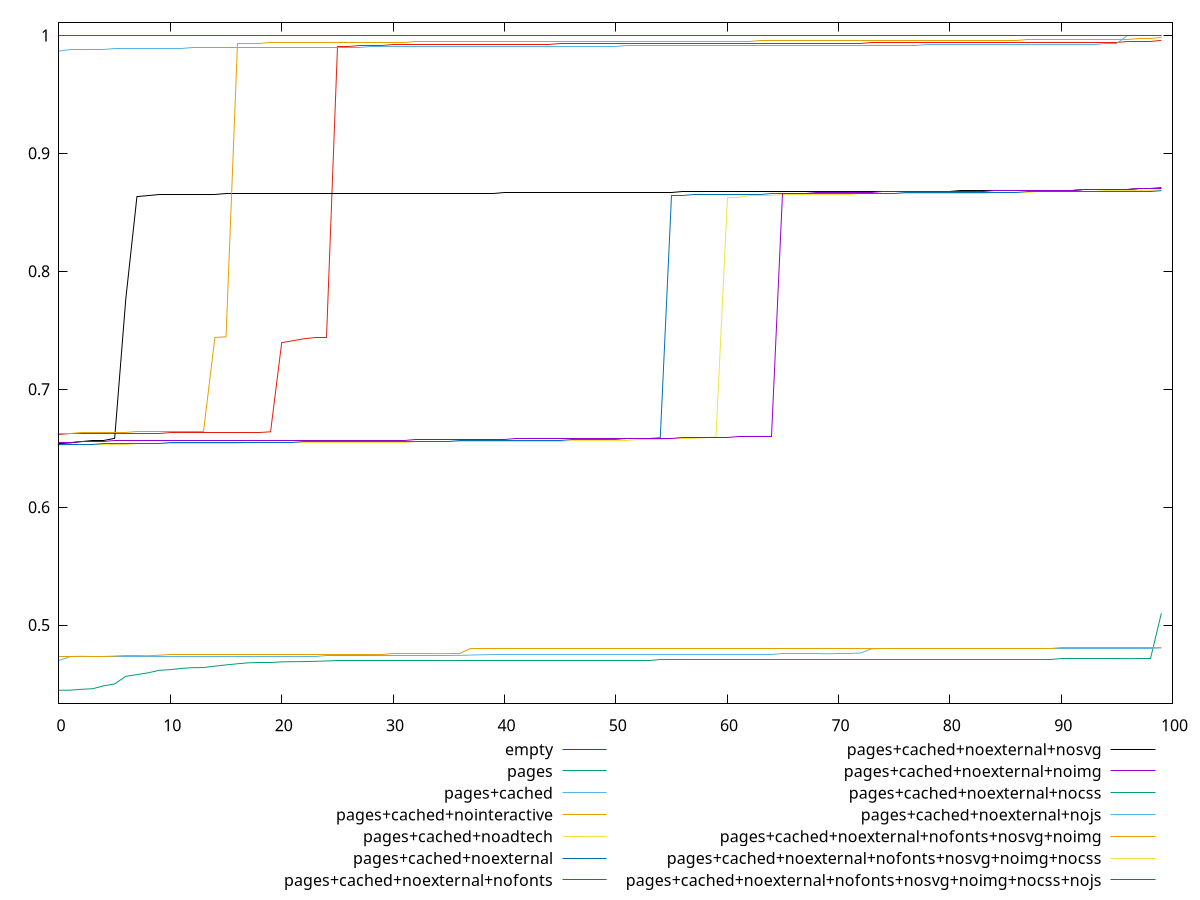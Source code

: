 reset
set terminal svg size 640, 620 enhanced background rgb 'white'
set output "reprap/render-blocking-resources/comparison/sorted/all_score.svg"

$empty <<EOF
0 1
1 1
2 1
3 1
4 1
5 1
6 1
7 1
8 1
9 1
10 1
11 1
12 1
13 1
14 1
15 1
16 1
17 1
18 1
19 1
20 1
21 1
22 1
23 1
24 1
25 1
26 1
27 1
28 1
29 1
30 1
31 1
32 1
33 1
34 1
35 1
36 1
37 1
38 1
39 1
40 1
41 1
42 1
43 1
44 1
45 1
46 1
47 1
48 1
49 1
50 1
51 1
52 1
53 1
54 1
55 1
56 1
57 1
58 1
59 1
60 1
61 1
62 1
63 1
64 1
65 1
66 1
67 1
68 1
69 1
70 1
71 1
72 1
73 1
74 1
75 1
76 1
77 1
78 1
79 1
80 1
81 1
82 1
83 1
84 1
85 1
86 1
87 1
88 1
89 1
90 1
91 1
92 1
93 1
94 1
95 1
96 1
97 1
98 1
99 1
EOF

$pages <<EOF
0 0.4447058823529412
1 0.44482352941176473
2 0.4455294117647059
3 0.446
4 0.4484705882352941
5 0.4501176470588235
6 0.45658823529411763
7 0.458
8 0.45952941176470585
9 0.4616470588235294
10 0.4622352941176471
11 0.4632941176470588
12 0.46388235294117647
13 0.46399999999999997
14 0.4651764705882353
15 0.4662352941176471
16 0.4671764705882353
17 0.46799999999999997
18 0.46858823529411764
19 0.46858823529411764
20 0.4688235294117647
21 0.46894117647058825
22 0.46905882352941175
23 0.4692941176470588
24 0.46952941176470586
25 0.4696470588235294
26 0.4696470588235294
27 0.4696470588235294
28 0.4696470588235294
29 0.4696470588235294
30 0.4697647058823529
31 0.4697647058823529
32 0.4697647058823529
33 0.4697647058823529
34 0.4697647058823529
35 0.4698823529411765
36 0.47
37 0.47
38 0.47
39 0.47011764705882353
40 0.47011764705882353
41 0.4702352941176471
42 0.4702352941176471
43 0.4702352941176471
44 0.4702352941176471
45 0.4702352941176471
46 0.4702352941176471
47 0.4702352941176471
48 0.4703529411764706
49 0.4703529411764706
50 0.4703529411764706
51 0.4703529411764706
52 0.4703529411764706
53 0.4703529411764706
54 0.47047058823529414
55 0.47047058823529414
56 0.47047058823529414
57 0.47047058823529414
58 0.47047058823529414
59 0.47058823529411764
60 0.47058823529411764
61 0.47058823529411764
62 0.47058823529411764
63 0.4707058823529412
64 0.4707058823529412
65 0.4707058823529412
66 0.4707058823529412
67 0.4707058823529412
68 0.4708235294117647
69 0.4708235294117647
70 0.4708235294117647
71 0.4708235294117647
72 0.47094117647058825
73 0.47094117647058825
74 0.47094117647058825
75 0.47094117647058825
76 0.47094117647058825
77 0.47094117647058825
78 0.47094117647058825
79 0.47094117647058825
80 0.47105882352941175
81 0.47105882352941175
82 0.47105882352941175
83 0.47105882352941175
84 0.47105882352941175
85 0.47105882352941175
86 0.47105882352941175
87 0.47105882352941175
88 0.4711764705882353
89 0.4711764705882353
90 0.4712941176470588
91 0.4712941176470588
92 0.4712941176470588
93 0.47141176470588236
94 0.47141176470588236
95 0.47141176470588236
96 0.47152941176470586
97 0.4716470588235294
98 0.4716470588235294
99 0.51
EOF

$pagesCached <<EOF
0 0.47
1 0.47341176470588237
2 0.47341176470588237
3 0.47341176470588237
4 0.47341176470588237
5 0.47352941176470587
6 0.47352941176470587
7 0.47352941176470587
8 0.47352941176470587
9 0.47352941176470587
10 0.4736470588235294
11 0.4736470588235294
12 0.4736470588235294
13 0.4736470588235294
14 0.4736470588235294
15 0.4736470588235294
16 0.4737647058823529
17 0.4737647058823529
18 0.4737647058823529
19 0.4737647058823529
20 0.4737647058823529
21 0.4737647058823529
22 0.4737647058823529
23 0.4737647058823529
24 0.4738823529411765
25 0.4738823529411765
26 0.4738823529411765
27 0.474
28 0.474
29 0.474
30 0.474
31 0.474
32 0.474
33 0.474
34 0.47411764705882353
35 0.47411764705882353
36 0.4743529411764706
37 0.47458823529411764
38 0.4748235294117647
39 0.47494117647058826
40 0.47494117647058826
41 0.47494117647058826
42 0.47494117647058826
43 0.47505882352941176
44 0.47505882352941176
45 0.47505882352941176
46 0.47505882352941176
47 0.47505882352941176
48 0.47505882352941176
49 0.47505882352941176
50 0.47505882352941176
51 0.4751764705882353
52 0.4751764705882353
53 0.4751764705882353
54 0.4751764705882353
55 0.4751764705882353
56 0.4751764705882353
57 0.4752941176470588
58 0.4752941176470588
59 0.4752941176470588
60 0.47541176470588237
61 0.47541176470588237
62 0.47541176470588237
63 0.47541176470588237
64 0.47541176470588237
65 0.47552941176470587
66 0.47552941176470587
67 0.47552941176470587
68 0.47552941176470587
69 0.4756470588235294
70 0.476
71 0.476
72 0.4763529411764706
73 0.4798823529411765
74 0.48
75 0.48
76 0.48011764705882354
77 0.48011764705882354
78 0.48011764705882354
79 0.48011764705882354
80 0.48011764705882354
81 0.48011764705882354
82 0.48011764705882354
83 0.48023529411764704
84 0.48023529411764704
85 0.48023529411764704
86 0.48023529411764704
87 0.48023529411764704
88 0.4803529411764706
89 0.4803529411764706
90 0.4803529411764706
91 0.4803529411764706
92 0.4803529411764706
93 0.4804705882352941
94 0.4804705882352941
95 0.4804705882352941
96 0.4804705882352941
97 0.4804705882352941
98 0.4804705882352941
99 0.4807058823529412
EOF

$pagesCachedNointeractive <<EOF
0 0.47341176470588237
1 0.47341176470588237
2 0.47352941176470587
3 0.4736470588235294
4 0.4736470588235294
5 0.4737647058823529
6 0.4738823529411765
7 0.4738823529411765
8 0.474
9 0.4744705882352941
10 0.4748235294117647
11 0.4748235294117647
12 0.47494117647058826
13 0.47494117647058826
14 0.47494117647058826
15 0.47494117647058826
16 0.47505882352941176
17 0.47505882352941176
18 0.47505882352941176
19 0.47505882352941176
20 0.4751764705882353
21 0.4751764705882353
22 0.4752941176470588
23 0.4752941176470588
24 0.4752941176470588
25 0.4752941176470588
26 0.47541176470588237
27 0.47541176470588237
28 0.47541176470588237
29 0.47541176470588237
30 0.47552941176470587
31 0.47552941176470587
32 0.47552941176470587
33 0.47552941176470587
34 0.4757647058823529
35 0.47611764705882353
36 0.47611764705882353
37 0.48023529411764704
38 0.48023529411764704
39 0.48023529411764704
40 0.48023529411764704
41 0.48023529411764704
42 0.48023529411764704
43 0.48023529411764704
44 0.48023529411764704
45 0.48023529411764704
46 0.48023529411764704
47 0.48023529411764704
48 0.4803529411764706
49 0.4803529411764706
50 0.4803529411764706
51 0.4803529411764706
52 0.4803529411764706
53 0.4803529411764706
54 0.4803529411764706
55 0.4803529411764706
56 0.4803529411764706
57 0.4803529411764706
58 0.4803529411764706
59 0.4803529411764706
60 0.4803529411764706
61 0.4803529411764706
62 0.4803529411764706
63 0.4803529411764706
64 0.4803529411764706
65 0.4803529411764706
66 0.4804705882352941
67 0.4804705882352941
68 0.4804705882352941
69 0.4804705882352941
70 0.4804705882352941
71 0.4804705882352941
72 0.4804705882352941
73 0.4804705882352941
74 0.4804705882352941
75 0.4804705882352941
76 0.4804705882352941
77 0.4804705882352941
78 0.4804705882352941
79 0.4804705882352941
80 0.4804705882352941
81 0.4804705882352941
82 0.4804705882352941
83 0.4804705882352941
84 0.4804705882352941
85 0.4804705882352941
86 0.4804705882352941
87 0.4804705882352941
88 0.4804705882352941
89 0.4804705882352941
90 0.48058823529411765
91 0.48058823529411765
92 0.48058823529411765
93 0.48058823529411765
94 0.48058823529411765
95 0.48058823529411765
96 0.48058823529411765
97 0.48058823529411765
98 0.48058823529411765
99 0.4808235294117647
EOF

$pagesCachedNoadtech <<EOF
0 0.6522222222222223
1 0.6527777777777778
2 0.6527777777777778
3 0.6533333333333333
4 0.6533333333333333
5 0.6533333333333333
6 0.6533333333333333
7 0.6538888888888889
8 0.6538888888888889
9 0.6538888888888889
10 0.6538888888888889
11 0.6538888888888889
12 0.6538888888888889
13 0.6538888888888889
14 0.6538888888888889
15 0.6538888888888889
16 0.6538888888888889
17 0.6544444444444444
18 0.6544444444444444
19 0.6544444444444444
20 0.6544444444444444
21 0.6544444444444444
22 0.6544444444444444
23 0.6544444444444444
24 0.655
25 0.655
26 0.655
27 0.655
28 0.655
29 0.655
30 0.655
31 0.655
32 0.6555555555555556
33 0.6555555555555556
34 0.6555555555555556
35 0.6555555555555556
36 0.6555555555555556
37 0.6555555555555556
38 0.6555555555555556
39 0.6555555555555556
40 0.6555555555555556
41 0.6555555555555556
42 0.6555555555555556
43 0.6555555555555556
44 0.6555555555555556
45 0.6555555555555556
46 0.6561111111111111
47 0.6561111111111111
48 0.6561111111111111
49 0.6561111111111111
50 0.6566666666666666
51 0.6566666666666666
52 0.6572222222222223
53 0.6572222222222223
54 0.6572222222222223
55 0.6577777777777778
56 0.6577777777777778
57 0.6583333333333333
58 0.6588888888888889
59 0.6594444444444445
60 0.8625
61 0.8625
62 0.8641666666666666
63 0.8641666666666666
64 0.8641666666666666
65 0.865
66 0.865
67 0.865
68 0.865
69 0.865
70 0.865
71 0.865
72 0.8658333333333333
73 0.8658333333333333
74 0.8658333333333333
75 0.8658333333333333
76 0.8658333333333333
77 0.8658333333333333
78 0.8658333333333333
79 0.8658333333333333
80 0.8658333333333333
81 0.8658333333333333
82 0.8658333333333333
83 0.8658333333333333
84 0.8666666666666667
85 0.8666666666666667
86 0.8666666666666667
87 0.8666666666666667
88 0.8674999999999999
89 0.8674999999999999
90 0.8674999999999999
91 0.8674999999999999
92 0.8674999999999999
93 0.8674999999999999
94 0.8683333333333333
95 0.8683333333333333
96 0.8683333333333333
97 0.8683333333333333
98 0.8683333333333333
99 0.8691666666666666
EOF

$pagesCachedNoexternal <<EOF
0 0.6527777777777778
1 0.6527777777777778
2 0.6533333333333333
3 0.6533333333333333
4 0.6538888888888889
5 0.6538888888888889
6 0.6538888888888889
7 0.6538888888888889
8 0.6538888888888889
9 0.6538888888888889
10 0.6544444444444444
11 0.6544444444444444
12 0.6544444444444444
13 0.6544444444444444
14 0.655
15 0.655
16 0.655
17 0.655
18 0.655
19 0.655
20 0.655
21 0.655
22 0.6555555555555556
23 0.6555555555555556
24 0.6555555555555556
25 0.6555555555555556
26 0.6555555555555556
27 0.6555555555555556
28 0.6555555555555556
29 0.6555555555555556
30 0.6555555555555556
31 0.6555555555555556
32 0.6555555555555556
33 0.6555555555555556
34 0.6555555555555556
35 0.6555555555555556
36 0.6561111111111111
37 0.6561111111111111
38 0.6561111111111111
39 0.6561111111111111
40 0.6561111111111111
41 0.6561111111111111
42 0.6561111111111111
43 0.6566666666666666
44 0.6566666666666666
45 0.6566666666666666
46 0.6572222222222223
47 0.6572222222222223
48 0.6572222222222223
49 0.6572222222222223
50 0.6572222222222223
51 0.6577777777777778
52 0.6577777777777778
53 0.6577777777777778
54 0.6588888888888889
55 0.8641666666666666
56 0.8641666666666666
57 0.865
58 0.865
59 0.865
60 0.865
61 0.865
62 0.865
63 0.865
64 0.8658333333333333
65 0.8658333333333333
66 0.8658333333333333
67 0.8658333333333333
68 0.8658333333333333
69 0.8658333333333333
70 0.8658333333333333
71 0.8658333333333333
72 0.8658333333333333
73 0.8658333333333333
74 0.8658333333333333
75 0.8658333333333333
76 0.8666666666666667
77 0.8666666666666667
78 0.8666666666666667
79 0.8666666666666667
80 0.8666666666666667
81 0.8666666666666667
82 0.8666666666666667
83 0.8666666666666667
84 0.8666666666666667
85 0.8666666666666667
86 0.8666666666666667
87 0.8674999999999999
88 0.8674999999999999
89 0.8674999999999999
90 0.8674999999999999
91 0.8674999999999999
92 0.8674999999999999
93 0.8674999999999999
94 0.8674999999999999
95 0.8674999999999999
96 0.8674999999999999
97 0.8674999999999999
98 0.8674999999999999
99 0.8683333333333333
EOF

$pagesCachedNoexternalNofonts <<EOF
0 0.6616666666666666
1 0.6622222222222223
2 0.6622222222222223
3 0.6622222222222223
4 0.6622222222222223
5 0.6622222222222223
6 0.6627777777777778
7 0.6627777777777778
8 0.6627777777777778
9 0.6627777777777778
10 0.6633333333333333
11 0.6633333333333333
12 0.6633333333333333
13 0.6633333333333333
14 0.6633333333333333
15 0.6633333333333333
16 0.6633333333333333
17 0.6633333333333333
18 0.6633333333333333
19 0.6638888888888889
20 0.7394444444444445
21 0.7411111111111112
22 0.7427777777777778
23 0.7438888888888889
24 0.7438888888888889
25 0.9908333333333333
26 0.9908333333333333
27 0.9916666666666667
28 0.9916666666666667
29 0.9916666666666667
30 0.9925
31 0.9925
32 0.9925
33 0.9925
34 0.9925
35 0.9925
36 0.9925
37 0.9925
38 0.9925
39 0.9925
40 0.9925
41 0.9925
42 0.9925
43 0.9925
44 0.9925
45 0.9933333333333333
46 0.9933333333333333
47 0.9933333333333333
48 0.9933333333333333
49 0.9933333333333333
50 0.9933333333333333
51 0.9933333333333333
52 0.9933333333333333
53 0.9933333333333333
54 0.9933333333333333
55 0.9933333333333333
56 0.9933333333333333
57 0.9933333333333333
58 0.9933333333333333
59 0.9933333333333333
60 0.9933333333333333
61 0.9933333333333333
62 0.9933333333333333
63 0.9933333333333333
64 0.9933333333333333
65 0.9933333333333333
66 0.9933333333333333
67 0.9933333333333333
68 0.9933333333333333
69 0.9933333333333333
70 0.9933333333333333
71 0.9933333333333333
72 0.9933333333333333
73 0.9941666666666666
74 0.9941666666666666
75 0.9941666666666666
76 0.9941666666666666
77 0.9941666666666666
78 0.9941666666666666
79 0.9941666666666666
80 0.9941666666666666
81 0.9941666666666666
82 0.9941666666666666
83 0.9941666666666666
84 0.9941666666666666
85 0.9941666666666666
86 0.9941666666666666
87 0.9941666666666666
88 0.9941666666666666
89 0.9941666666666666
90 0.9941666666666666
91 0.9941666666666666
92 0.9941666666666666
93 0.9941666666666666
94 0.9941666666666666
95 0.9941666666666666
96 0.995
97 0.995
98 0.995
99 0.9958333333333333
EOF

$pagesCachedNoexternalNosvg <<EOF
0 0.6538888888888889
1 0.6544444444444444
2 0.6555555555555556
3 0.6561111111111111
4 0.6561111111111111
5 0.6583333333333333
6 0.7766666666666666
7 0.8633333333333333
8 0.8641666666666666
9 0.865
10 0.865
11 0.865
12 0.865
13 0.865
14 0.865
15 0.8658333333333333
16 0.8658333333333333
17 0.8658333333333333
18 0.8658333333333333
19 0.8658333333333333
20 0.8658333333333333
21 0.8658333333333333
22 0.8658333333333333
23 0.8658333333333333
24 0.8658333333333333
25 0.8658333333333333
26 0.8658333333333333
27 0.8658333333333333
28 0.8658333333333333
29 0.8658333333333333
30 0.8658333333333333
31 0.8658333333333333
32 0.8658333333333333
33 0.8658333333333333
34 0.8658333333333333
35 0.8658333333333333
36 0.8658333333333333
37 0.8658333333333333
38 0.8658333333333333
39 0.8658333333333333
40 0.8666666666666667
41 0.8666666666666667
42 0.8666666666666667
43 0.8666666666666667
44 0.8666666666666667
45 0.8666666666666667
46 0.8666666666666667
47 0.8666666666666667
48 0.8666666666666667
49 0.8666666666666667
50 0.8666666666666667
51 0.8666666666666667
52 0.8666666666666667
53 0.8666666666666667
54 0.8666666666666667
55 0.8666666666666667
56 0.8674999999999999
57 0.8674999999999999
58 0.8674999999999999
59 0.8674999999999999
60 0.8674999999999999
61 0.8674999999999999
62 0.8674999999999999
63 0.8674999999999999
64 0.8674999999999999
65 0.8674999999999999
66 0.8674999999999999
67 0.8674999999999999
68 0.8674999999999999
69 0.8674999999999999
70 0.8674999999999999
71 0.8674999999999999
72 0.8674999999999999
73 0.8674999999999999
74 0.8674999999999999
75 0.8674999999999999
76 0.8674999999999999
77 0.8674999999999999
78 0.8674999999999999
79 0.8674999999999999
80 0.8674999999999999
81 0.8683333333333333
82 0.8683333333333333
83 0.8683333333333333
84 0.8683333333333333
85 0.8683333333333333
86 0.8683333333333333
87 0.8683333333333333
88 0.8683333333333333
89 0.8683333333333333
90 0.8683333333333333
91 0.8683333333333333
92 0.8691666666666666
93 0.8691666666666666
94 0.8691666666666666
95 0.8691666666666666
96 0.8691666666666666
97 0.87
98 0.87
99 0.8708333333333333
EOF

$pagesCachedNoexternalNoimg <<EOF
0 0.655
1 0.655
2 0.6555555555555556
3 0.6555555555555556
4 0.6555555555555556
5 0.6561111111111111
6 0.6561111111111111
7 0.6561111111111111
8 0.6561111111111111
9 0.6561111111111111
10 0.6561111111111111
11 0.6561111111111111
12 0.6561111111111111
13 0.6561111111111111
14 0.6566666666666666
15 0.6566666666666666
16 0.6566666666666666
17 0.6566666666666666
18 0.6566666666666666
19 0.6566666666666666
20 0.6566666666666666
21 0.6566666666666666
22 0.6566666666666666
23 0.6566666666666666
24 0.6566666666666666
25 0.6566666666666666
26 0.6566666666666666
27 0.6566666666666666
28 0.6566666666666666
29 0.6566666666666666
30 0.6566666666666666
31 0.6566666666666666
32 0.6572222222222223
33 0.6572222222222223
34 0.6572222222222223
35 0.6572222222222223
36 0.6572222222222223
37 0.6572222222222223
38 0.6572222222222223
39 0.6572222222222223
40 0.6572222222222223
41 0.6577777777777778
42 0.6577777777777778
43 0.6577777777777778
44 0.6577777777777778
45 0.6577777777777778
46 0.6577777777777778
47 0.6577777777777778
48 0.6577777777777778
49 0.6577777777777778
50 0.6583333333333333
51 0.6583333333333333
52 0.6583333333333333
53 0.6583333333333333
54 0.6583333333333333
55 0.6583333333333333
56 0.6588888888888889
57 0.6588888888888889
58 0.6588888888888889
59 0.6588888888888889
60 0.6588888888888889
61 0.66
62 0.66
63 0.66
64 0.66
65 0.8658333333333333
66 0.8658333333333333
67 0.8658333333333333
68 0.8666666666666667
69 0.8666666666666667
70 0.8666666666666667
71 0.8666666666666667
72 0.8666666666666667
73 0.8666666666666667
74 0.8674999999999999
75 0.8674999999999999
76 0.8674999999999999
77 0.8674999999999999
78 0.8674999999999999
79 0.8674999999999999
80 0.8674999999999999
81 0.8674999999999999
82 0.8674999999999999
83 0.8674999999999999
84 0.8683333333333333
85 0.8683333333333333
86 0.8683333333333333
87 0.8683333333333333
88 0.8683333333333333
89 0.8683333333333333
90 0.8683333333333333
91 0.8683333333333333
92 0.8691666666666666
93 0.8691666666666666
94 0.8691666666666666
95 0.8691666666666666
96 0.8691666666666666
97 0.87
98 0.87
99 0.87
EOF

$pagesCachedNoexternalNocss <<EOF
0 1
1 1
2 1
3 1
4 1
5 1
6 1
7 1
8 1
9 1
10 1
11 1
12 1
13 1
14 1
15 1
16 1
17 1
18 1
19 1
20 1
21 1
22 1
23 1
24 1
25 1
26 1
27 1
28 1
29 1
30 1
31 1
32 1
33 1
34 1
35 1
36 1
37 1
38 1
39 1
40 1
41 1
42 1
43 1
44 1
45 1
46 1
47 1
48 1
49 1
50 1
51 1
52 1
53 1
54 1
55 1
56 1
57 1
58 1
59 1
60 1
61 1
62 1
63 1
64 1
65 1
66 1
67 1
68 1
69 1
70 1
71 1
72 1
73 1
74 1
75 1
76 1
77 1
78 1
79 1
80 1
81 1
82 1
83 1
84 1
85 1
86 1
87 1
88 1
89 1
90 1
91 1
92 1
93 1
94 1
95 1
96 1
97 1
98 1
99 1
EOF

$pagesCachedNoexternalNojs <<EOF
0 0.9866666666666667
1 0.9883333333333333
2 0.9883333333333333
3 0.9883333333333333
4 0.9883333333333333
5 0.9891666666666666
6 0.9891666666666666
7 0.9891666666666666
8 0.9891666666666666
9 0.9891666666666666
10 0.9891666666666666
11 0.9891666666666666
12 0.99
13 0.99
14 0.99
15 0.99
16 0.99
17 0.99
18 0.99
19 0.99
20 0.99
21 0.99
22 0.99
23 0.99
24 0.99
25 0.99
26 0.99
27 0.99
28 0.9908333333333333
29 0.9908333333333333
30 0.9908333333333333
31 0.9908333333333333
32 0.9908333333333333
33 0.9908333333333333
34 0.9908333333333333
35 0.9908333333333333
36 0.9908333333333333
37 0.9908333333333333
38 0.9908333333333333
39 0.9908333333333333
40 0.9908333333333333
41 0.9908333333333333
42 0.9908333333333333
43 0.9908333333333333
44 0.9908333333333333
45 0.9908333333333333
46 0.9908333333333333
47 0.9908333333333333
48 0.9908333333333333
49 0.9908333333333333
50 0.9908333333333333
51 0.9916666666666667
52 0.9916666666666667
53 0.9916666666666667
54 0.9916666666666667
55 0.9916666666666667
56 0.9916666666666667
57 0.9916666666666667
58 0.9916666666666667
59 0.9916666666666667
60 0.9916666666666667
61 0.9916666666666667
62 0.9916666666666667
63 0.9916666666666667
64 0.9916666666666667
65 0.9916666666666667
66 0.9916666666666667
67 0.9916666666666667
68 0.9916666666666667
69 0.9916666666666667
70 0.9916666666666667
71 0.9916666666666667
72 0.9916666666666667
73 0.9916666666666667
74 0.9916666666666667
75 0.9916666666666667
76 0.9916666666666667
77 0.9916666666666667
78 0.9925
79 0.9925
80 0.9925
81 0.9925
82 0.9925
83 0.9925
84 0.9925
85 0.9925
86 0.9925
87 0.9925
88 0.9925
89 0.9925
90 0.9925
91 0.9925
92 0.9925
93 0.9925
94 0.9933333333333333
95 0.9933333333333333
96 1
97 1
98 1
99 1
EOF

$pagesCachedNoexternalNofontsNosvgNoimg <<EOF
0 0.6627777777777778
1 0.6627777777777778
2 0.6633333333333333
3 0.6633333333333333
4 0.6633333333333333
5 0.6633333333333333
6 0.6633333333333333
7 0.6638888888888889
8 0.6638888888888889
9 0.6638888888888889
10 0.6638888888888889
11 0.6638888888888889
12 0.6638888888888889
13 0.6638888888888889
14 0.7438888888888889
15 0.7444444444444445
16 0.9933333333333333
17 0.9933333333333333
18 0.9933333333333333
19 0.9941666666666666
20 0.9941666666666666
21 0.9941666666666666
22 0.9941666666666666
23 0.9941666666666666
24 0.9941666666666666
25 0.9941666666666666
26 0.9941666666666666
27 0.9941666666666666
28 0.9941666666666666
29 0.9941666666666666
30 0.9941666666666666
31 0.9941666666666666
32 0.995
33 0.995
34 0.995
35 0.995
36 0.995
37 0.995
38 0.995
39 0.995
40 0.995
41 0.995
42 0.995
43 0.995
44 0.995
45 0.995
46 0.995
47 0.995
48 0.995
49 0.995
50 0.995
51 0.995
52 0.995
53 0.995
54 0.995
55 0.995
56 0.995
57 0.995
58 0.995
59 0.995
60 0.995
61 0.995
62 0.995
63 0.9958333333333333
64 0.9958333333333333
65 0.9958333333333333
66 0.9958333333333333
67 0.9958333333333333
68 0.9958333333333333
69 0.9958333333333333
70 0.9958333333333333
71 0.9958333333333333
72 0.9958333333333333
73 0.9958333333333333
74 0.9958333333333333
75 0.9958333333333333
76 0.9958333333333333
77 0.9958333333333333
78 0.9958333333333333
79 0.9958333333333333
80 0.9958333333333333
81 0.9958333333333333
82 0.9958333333333333
83 0.9958333333333333
84 0.9958333333333333
85 0.9958333333333333
86 0.9958333333333333
87 0.9966666666666667
88 0.9966666666666667
89 0.9966666666666667
90 0.9966666666666667
91 0.9966666666666667
92 0.9966666666666667
93 0.9966666666666667
94 0.9966666666666667
95 0.9966666666666667
96 0.9966666666666667
97 0.9975
98 0.9975
99 0.9983333333333333
EOF

$pagesCachedNoexternalNofontsNosvgNoimgNocss <<EOF
0 1
1 1
2 1
3 1
4 1
5 1
6 1
7 1
8 1
9 1
10 1
11 1
12 1
13 1
14 1
15 1
16 1
17 1
18 1
19 1
20 1
21 1
22 1
23 1
24 1
25 1
26 1
27 1
28 1
29 1
30 1
31 1
32 1
33 1
34 1
35 1
36 1
37 1
38 1
39 1
40 1
41 1
42 1
43 1
44 1
45 1
46 1
47 1
48 1
49 1
50 1
51 1
52 1
53 1
54 1
55 1
56 1
57 1
58 1
59 1
60 1
61 1
62 1
63 1
64 1
65 1
66 1
67 1
68 1
69 1
70 1
71 1
72 1
73 1
74 1
75 1
76 1
77 1
78 1
79 1
80 1
81 1
82 1
83 1
84 1
85 1
86 1
87 1
88 1
89 1
90 1
91 1
92 1
93 1
94 1
95 1
96 1
97 1
98 1
99 1
EOF

$pagesCachedNoexternalNofontsNosvgNoimgNocssNojs <<EOF
0 1
1 1
2 1
3 1
4 1
5 1
6 1
7 1
8 1
9 1
10 1
11 1
12 1
13 1
14 1
15 1
16 1
17 1
18 1
19 1
20 1
21 1
22 1
23 1
24 1
25 1
26 1
27 1
28 1
29 1
30 1
31 1
32 1
33 1
34 1
35 1
36 1
37 1
38 1
39 1
40 1
41 1
42 1
43 1
44 1
45 1
46 1
47 1
48 1
49 1
50 1
51 1
52 1
53 1
54 1
55 1
56 1
57 1
58 1
59 1
60 1
61 1
62 1
63 1
64 1
65 1
66 1
67 1
68 1
69 1
70 1
71 1
72 1
73 1
74 1
75 1
76 1
77 1
78 1
79 1
80 1
81 1
82 1
83 1
84 1
85 1
86 1
87 1
88 1
89 1
90 1
91 1
92 1
93 1
94 1
95 1
96 1
97 1
98 1
99 1
EOF

set key outside below
set yrange [0.4336:1.011105882352941]

plot \
  $empty title "empty" with line, \
  $pages title "pages" with line, \
  $pagesCached title "pages+cached" with line, \
  $pagesCachedNointeractive title "pages+cached+nointeractive" with line, \
  $pagesCachedNoadtech title "pages+cached+noadtech" with line, \
  $pagesCachedNoexternal title "pages+cached+noexternal" with line, \
  $pagesCachedNoexternalNofonts title "pages+cached+noexternal+nofonts" with line, \
  $pagesCachedNoexternalNosvg title "pages+cached+noexternal+nosvg" with line, \
  $pagesCachedNoexternalNoimg title "pages+cached+noexternal+noimg" with line, \
  $pagesCachedNoexternalNocss title "pages+cached+noexternal+nocss" with line, \
  $pagesCachedNoexternalNojs title "pages+cached+noexternal+nojs" with line, \
  $pagesCachedNoexternalNofontsNosvgNoimg title "pages+cached+noexternal+nofonts+nosvg+noimg" with line, \
  $pagesCachedNoexternalNofontsNosvgNoimgNocss title "pages+cached+noexternal+nofonts+nosvg+noimg+nocss" with line, \
  $pagesCachedNoexternalNofontsNosvgNoimgNocssNojs title "pages+cached+noexternal+nofonts+nosvg+noimg+nocss+nojs" with line, \


reset